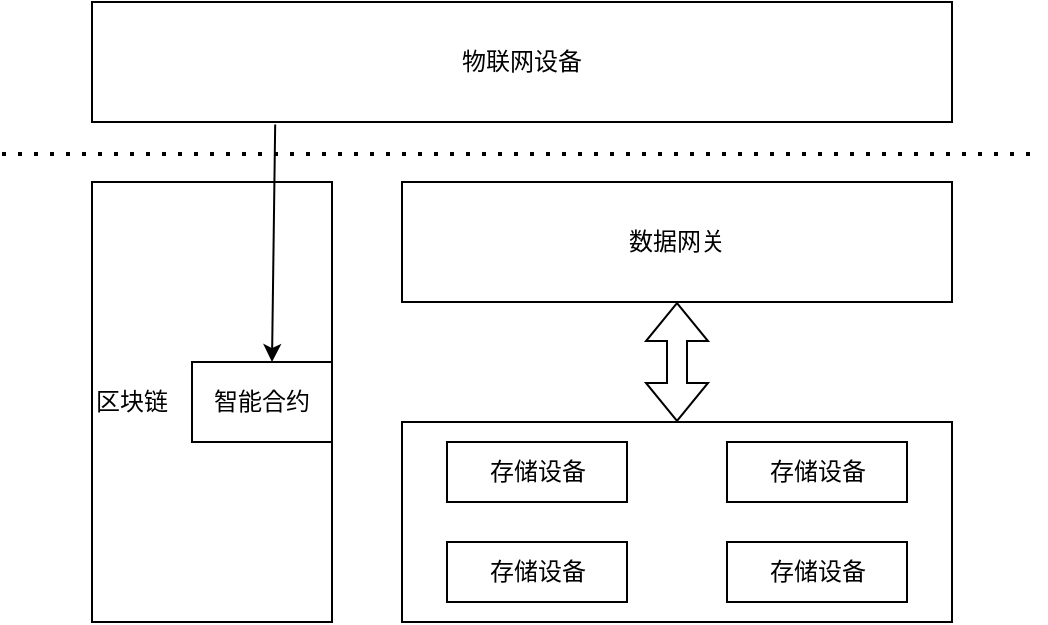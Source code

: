 <mxfile version="24.0.6" type="github">
  <diagram name="第 1 页" id="Eg-VOLZd_sPCDUKH0cTg">
    <mxGraphModel dx="909" dy="515" grid="1" gridSize="10" guides="1" tooltips="1" connect="1" arrows="1" fold="1" page="1" pageScale="1" pageWidth="827" pageHeight="1169" math="0" shadow="0">
      <root>
        <mxCell id="0" />
        <mxCell id="1" parent="0" />
        <mxCell id="zwhW8Kd3Hd31xVbURi4L-1" value="物联网设备" style="rounded=0;whiteSpace=wrap;html=1;" vertex="1" parent="1">
          <mxGeometry x="280" y="10" width="430" height="60" as="geometry" />
        </mxCell>
        <mxCell id="zwhW8Kd3Hd31xVbURi4L-3" value="区块链" style="rounded=0;whiteSpace=wrap;html=1;align=left;" vertex="1" parent="1">
          <mxGeometry x="280" y="100" width="120" height="220" as="geometry" />
        </mxCell>
        <mxCell id="zwhW8Kd3Hd31xVbURi4L-4" value="数据网关" style="rounded=0;whiteSpace=wrap;html=1;" vertex="1" parent="1">
          <mxGeometry x="435" y="100" width="275" height="60" as="geometry" />
        </mxCell>
        <mxCell id="zwhW8Kd3Hd31xVbURi4L-7" value="" style="rounded=0;whiteSpace=wrap;html=1;" vertex="1" parent="1">
          <mxGeometry x="435" y="220" width="275" height="100" as="geometry" />
        </mxCell>
        <mxCell id="zwhW8Kd3Hd31xVbURi4L-8" value="" style="endArrow=none;dashed=1;html=1;dashPattern=1 3;strokeWidth=2;rounded=0;" edge="1" parent="1">
          <mxGeometry width="50" height="50" relative="1" as="geometry">
            <mxPoint x="235" y="86" as="sourcePoint" />
            <mxPoint x="755" y="86" as="targetPoint" />
            <Array as="points" />
          </mxGeometry>
        </mxCell>
        <mxCell id="zwhW8Kd3Hd31xVbURi4L-11" value="" style="shape=flexArrow;endArrow=classic;startArrow=classic;html=1;rounded=0;exitX=0.5;exitY=0;exitDx=0;exitDy=0;" edge="1" parent="1">
          <mxGeometry width="100" height="100" relative="1" as="geometry">
            <mxPoint x="572.5" y="220" as="sourcePoint" />
            <mxPoint x="572.5" y="160" as="targetPoint" />
          </mxGeometry>
        </mxCell>
        <mxCell id="zwhW8Kd3Hd31xVbURi4L-12" value="存储设备" style="rounded=0;whiteSpace=wrap;html=1;" vertex="1" parent="1">
          <mxGeometry x="457.5" y="230" width="90" height="30" as="geometry" />
        </mxCell>
        <mxCell id="zwhW8Kd3Hd31xVbURi4L-13" value="存储设备" style="rounded=0;whiteSpace=wrap;html=1;" vertex="1" parent="1">
          <mxGeometry x="597.5" y="230" width="90" height="30" as="geometry" />
        </mxCell>
        <mxCell id="zwhW8Kd3Hd31xVbURi4L-14" value="存储设备" style="rounded=0;whiteSpace=wrap;html=1;" vertex="1" parent="1">
          <mxGeometry x="457.5" y="280" width="90" height="30" as="geometry" />
        </mxCell>
        <mxCell id="zwhW8Kd3Hd31xVbURi4L-15" value="存储设备" style="rounded=0;whiteSpace=wrap;html=1;" vertex="1" parent="1">
          <mxGeometry x="597.5" y="280" width="90" height="30" as="geometry" />
        </mxCell>
        <mxCell id="zwhW8Kd3Hd31xVbURi4L-16" value="智能合约" style="rounded=0;whiteSpace=wrap;html=1;" vertex="1" parent="1">
          <mxGeometry x="330" y="190" width="70" height="40" as="geometry" />
        </mxCell>
        <mxCell id="zwhW8Kd3Hd31xVbURi4L-18" value="" style="endArrow=classic;html=1;rounded=0;exitX=0.213;exitY=1.02;exitDx=0;exitDy=0;exitPerimeter=0;" edge="1" parent="1" source="zwhW8Kd3Hd31xVbURi4L-1">
          <mxGeometry width="50" height="50" relative="1" as="geometry">
            <mxPoint x="320" y="240" as="sourcePoint" />
            <mxPoint x="370" y="190" as="targetPoint" />
          </mxGeometry>
        </mxCell>
      </root>
    </mxGraphModel>
  </diagram>
</mxfile>
